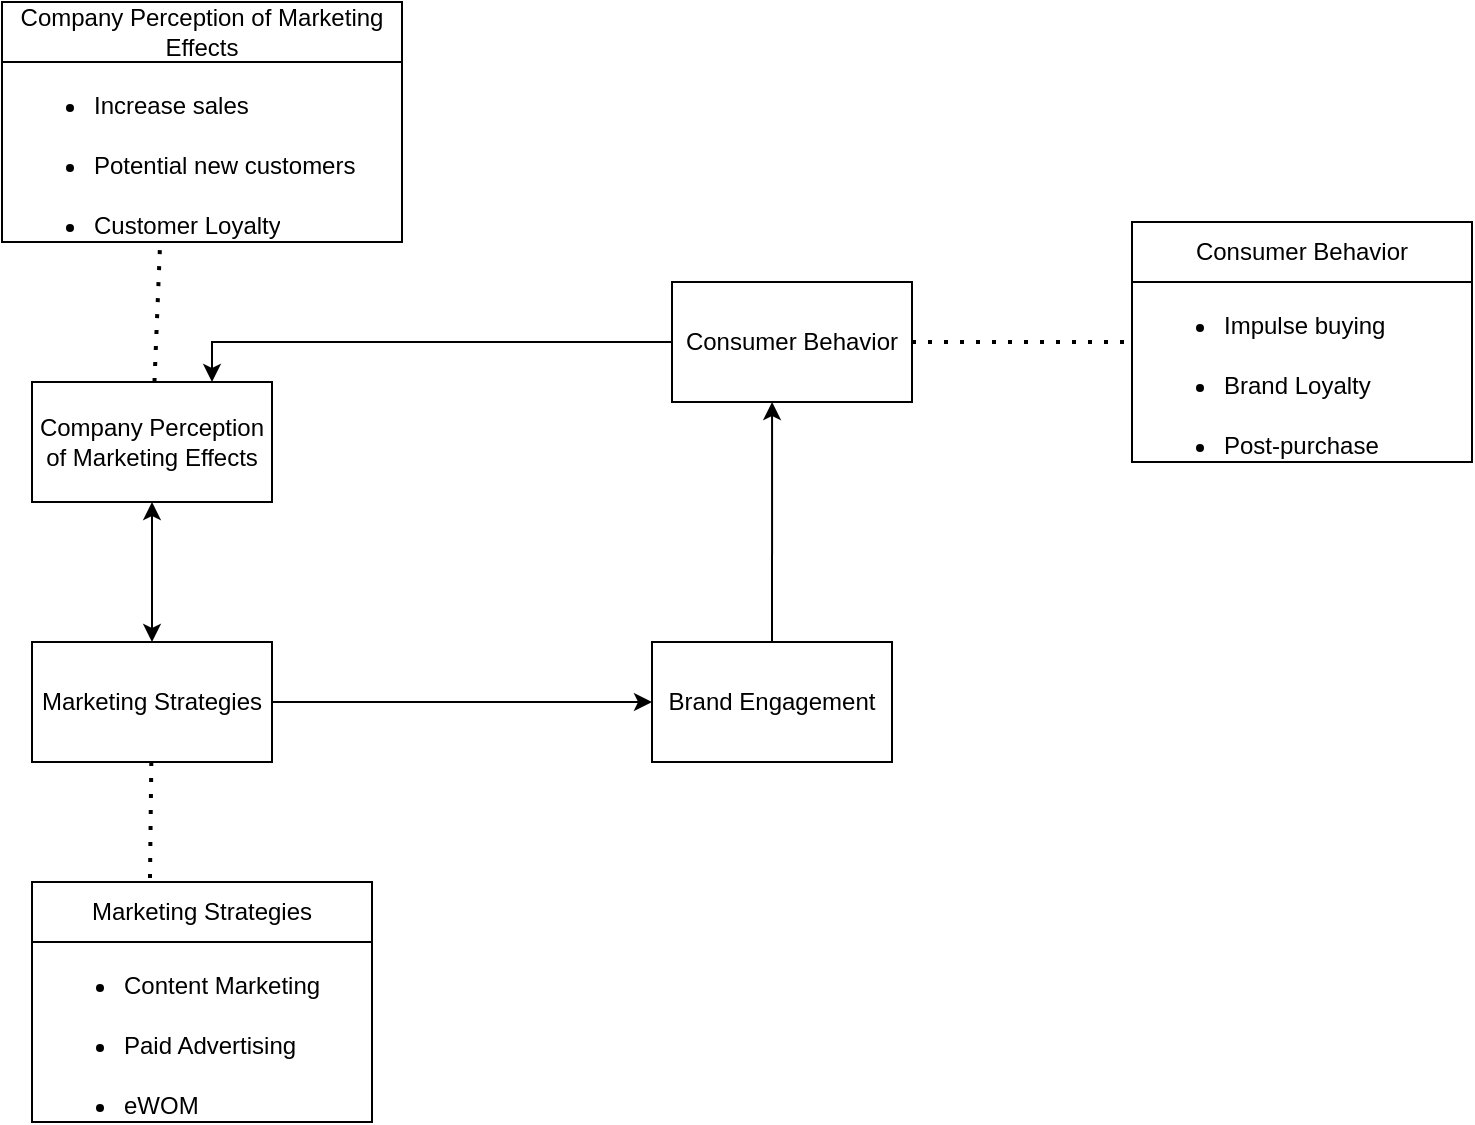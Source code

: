 <mxfile version="22.1.18" type="github">
  <diagram name="Page-1" id="1nGuXMW26l1K1cqTTkwk">
    <mxGraphModel dx="1434" dy="797" grid="1" gridSize="10" guides="1" tooltips="1" connect="1" arrows="1" fold="1" page="1" pageScale="1" pageWidth="850" pageHeight="1100" math="0" shadow="0">
      <root>
        <mxCell id="0" />
        <mxCell id="1" parent="0" />
        <mxCell id="tnxm2qvlTXdr01iVae7J-3" style="edgeStyle=orthogonalEdgeStyle;rounded=0;orthogonalLoop=1;jettySize=auto;html=1;exitX=1;exitY=0.5;exitDx=0;exitDy=0;entryX=0;entryY=0.5;entryDx=0;entryDy=0;" edge="1" parent="1" source="jXaG_EuulDBZ0MYkyjh--1" target="tnxm2qvlTXdr01iVae7J-1">
          <mxGeometry relative="1" as="geometry" />
        </mxCell>
        <mxCell id="jXaG_EuulDBZ0MYkyjh--1" value="Marketing Strategies" style="rounded=0;whiteSpace=wrap;html=1;" parent="1" vertex="1">
          <mxGeometry x="50" y="390" width="120" height="60" as="geometry" />
        </mxCell>
        <mxCell id="8z-XmxvexBa8rY3CdG4M-25" style="edgeStyle=orthogonalEdgeStyle;rounded=0;orthogonalLoop=1;jettySize=auto;html=1;entryX=0.75;entryY=0;entryDx=0;entryDy=0;" parent="1" source="jXaG_EuulDBZ0MYkyjh--2" target="jXaG_EuulDBZ0MYkyjh--5" edge="1">
          <mxGeometry relative="1" as="geometry" />
        </mxCell>
        <mxCell id="jXaG_EuulDBZ0MYkyjh--2" value="Consumer Behavior" style="rounded=0;whiteSpace=wrap;html=1;" parent="1" vertex="1">
          <mxGeometry x="370" y="210" width="120" height="60" as="geometry" />
        </mxCell>
        <mxCell id="jXaG_EuulDBZ0MYkyjh--5" value="Company Perception of Marketing Effects" style="rounded=0;whiteSpace=wrap;html=1;" parent="1" vertex="1">
          <mxGeometry x="50" y="260" width="120" height="60" as="geometry" />
        </mxCell>
        <mxCell id="8z-XmxvexBa8rY3CdG4M-3" value="Consumer Behavior" style="swimlane;fontStyle=0;childLayout=stackLayout;horizontal=1;startSize=30;horizontalStack=0;resizeParent=1;resizeParentMax=0;resizeLast=0;collapsible=1;marginBottom=0;whiteSpace=wrap;html=1;" parent="1" vertex="1">
          <mxGeometry x="600" y="180" width="170" height="120" as="geometry">
            <mxRectangle x="580" y="290" width="150" height="30" as="alternateBounds" />
          </mxGeometry>
        </mxCell>
        <mxCell id="8z-XmxvexBa8rY3CdG4M-4" value="&lt;ul style=&quot;border-color: var(--border-color);&quot;&gt;&lt;li style=&quot;border-color: var(--border-color);&quot;&gt;Impulse buying&lt;/li&gt;&lt;/ul&gt;" style="text;strokeColor=none;fillColor=none;align=left;verticalAlign=middle;spacingLeft=4;spacingRight=4;overflow=hidden;points=[[0,0.5],[1,0.5]];portConstraint=eastwest;rotatable=0;whiteSpace=wrap;html=1;" parent="8z-XmxvexBa8rY3CdG4M-3" vertex="1">
          <mxGeometry y="30" width="170" height="30" as="geometry" />
        </mxCell>
        <mxCell id="8z-XmxvexBa8rY3CdG4M-5" value="&lt;ul style=&quot;border-color: var(--border-color);&quot;&gt;&lt;li style=&quot;border-color: var(--border-color);&quot;&gt;Brand Loyalty&amp;nbsp; behavior&lt;/li&gt;&lt;li&gt;&lt;/li&gt;&lt;/ul&gt;" style="text;strokeColor=none;fillColor=none;align=left;verticalAlign=middle;spacingLeft=4;spacingRight=4;overflow=hidden;points=[[0,0.5],[1,0.5]];portConstraint=eastwest;rotatable=0;whiteSpace=wrap;html=1;" parent="8z-XmxvexBa8rY3CdG4M-3" vertex="1">
          <mxGeometry y="60" width="170" height="30" as="geometry" />
        </mxCell>
        <mxCell id="8z-XmxvexBa8rY3CdG4M-6" value="&lt;ul style=&quot;border-color: var(--border-color);&quot;&gt;&lt;li style=&quot;border-color: var(--border-color);&quot;&gt;Post-purchase behavior&lt;/li&gt;&lt;/ul&gt;" style="text;strokeColor=none;fillColor=none;align=left;verticalAlign=middle;spacingLeft=4;spacingRight=4;overflow=hidden;points=[[0,0.5],[1,0.5]];portConstraint=eastwest;rotatable=0;whiteSpace=wrap;html=1;" parent="8z-XmxvexBa8rY3CdG4M-3" vertex="1">
          <mxGeometry y="90" width="170" height="30" as="geometry" />
        </mxCell>
        <mxCell id="8z-XmxvexBa8rY3CdG4M-7" value="Company Perception of Marketing Effects" style="swimlane;fontStyle=0;childLayout=stackLayout;horizontal=1;startSize=30;horizontalStack=0;resizeParent=1;resizeParentMax=0;resizeLast=0;collapsible=1;marginBottom=0;whiteSpace=wrap;html=1;" parent="1" vertex="1">
          <mxGeometry x="35" y="70" width="200" height="120" as="geometry" />
        </mxCell>
        <mxCell id="8z-XmxvexBa8rY3CdG4M-8" value="&lt;ul style=&quot;border-color: var(--border-color);&quot;&gt;&lt;li style=&quot;border-color: var(--border-color);&quot;&gt;Increase sales&lt;/li&gt;&lt;/ul&gt;" style="text;strokeColor=none;fillColor=none;align=left;verticalAlign=middle;spacingLeft=4;spacingRight=4;overflow=hidden;points=[[0,0.5],[1,0.5]];portConstraint=eastwest;rotatable=0;whiteSpace=wrap;html=1;" parent="8z-XmxvexBa8rY3CdG4M-7" vertex="1">
          <mxGeometry y="30" width="200" height="30" as="geometry" />
        </mxCell>
        <mxCell id="8z-XmxvexBa8rY3CdG4M-9" value="&lt;ul style=&quot;border-color: var(--border-color);&quot;&gt;&lt;li&gt;Potential new customers&lt;/li&gt;&lt;/ul&gt;" style="text;strokeColor=none;fillColor=none;align=left;verticalAlign=middle;spacingLeft=4;spacingRight=4;overflow=hidden;points=[[0,0.5],[1,0.5]];portConstraint=eastwest;rotatable=0;whiteSpace=wrap;html=1;" parent="8z-XmxvexBa8rY3CdG4M-7" vertex="1">
          <mxGeometry y="60" width="200" height="30" as="geometry" />
        </mxCell>
        <mxCell id="8z-XmxvexBa8rY3CdG4M-10" value="&lt;ul style=&quot;border-color: var(--border-color);&quot;&gt;&lt;li style=&quot;border-color: var(--border-color);&quot;&gt;Customer Loyalty&lt;/li&gt;&lt;/ul&gt;" style="text;strokeColor=none;fillColor=none;align=left;verticalAlign=middle;spacingLeft=4;spacingRight=4;overflow=hidden;points=[[0,0.5],[1,0.5]];portConstraint=eastwest;rotatable=0;whiteSpace=wrap;html=1;" parent="8z-XmxvexBa8rY3CdG4M-7" vertex="1">
          <mxGeometry y="90" width="200" height="30" as="geometry" />
        </mxCell>
        <mxCell id="8z-XmxvexBa8rY3CdG4M-11" value="Marketing Strategies" style="swimlane;fontStyle=0;childLayout=stackLayout;horizontal=1;startSize=30;horizontalStack=0;resizeParent=1;resizeParentMax=0;resizeLast=0;collapsible=1;marginBottom=0;whiteSpace=wrap;html=1;" parent="1" vertex="1">
          <mxGeometry x="50" y="510" width="170" height="120" as="geometry" />
        </mxCell>
        <mxCell id="8z-XmxvexBa8rY3CdG4M-12" value="&lt;div&gt;&lt;ul style=&quot;border-color: var(--border-color);&quot;&gt;&lt;li style=&quot;border-color: var(--border-color);&quot;&gt;Content Marketing&lt;/li&gt;&lt;/ul&gt;&lt;/div&gt;" style="text;strokeColor=none;fillColor=none;align=left;verticalAlign=middle;spacingLeft=4;spacingRight=4;overflow=hidden;points=[[0,0.5],[1,0.5]];portConstraint=eastwest;rotatable=0;whiteSpace=wrap;html=1;" parent="8z-XmxvexBa8rY3CdG4M-11" vertex="1">
          <mxGeometry y="30" width="170" height="30" as="geometry" />
        </mxCell>
        <mxCell id="8z-XmxvexBa8rY3CdG4M-13" value="&lt;ul style=&quot;border-color: var(--border-color);&quot;&gt;&lt;li style=&quot;border-color: var(--border-color);&quot;&gt;Paid Advertising&lt;/li&gt;&lt;/ul&gt;" style="text;strokeColor=none;fillColor=none;align=left;verticalAlign=middle;spacingLeft=4;spacingRight=4;overflow=hidden;points=[[0,0.5],[1,0.5]];portConstraint=eastwest;rotatable=0;whiteSpace=wrap;html=1;" parent="8z-XmxvexBa8rY3CdG4M-11" vertex="1">
          <mxGeometry y="60" width="170" height="30" as="geometry" />
        </mxCell>
        <mxCell id="8z-XmxvexBa8rY3CdG4M-14" value="&lt;ul style=&quot;border-color: var(--border-color);&quot;&gt;&lt;li style=&quot;border-color: var(--border-color);&quot;&gt;eWOM&lt;/li&gt;&lt;/ul&gt;" style="text;strokeColor=none;fillColor=none;align=left;verticalAlign=middle;spacingLeft=4;spacingRight=4;overflow=hidden;points=[[0,0.5],[1,0.5]];portConstraint=eastwest;rotatable=0;whiteSpace=wrap;html=1;" parent="8z-XmxvexBa8rY3CdG4M-11" vertex="1">
          <mxGeometry y="90" width="170" height="30" as="geometry" />
        </mxCell>
        <mxCell id="8z-XmxvexBa8rY3CdG4M-15" value="" style="endArrow=none;dashed=1;html=1;dashPattern=1 3;strokeWidth=2;rounded=0;entryX=0.347;entryY=-0.017;entryDx=0;entryDy=0;entryPerimeter=0;" parent="1" source="jXaG_EuulDBZ0MYkyjh--1" target="8z-XmxvexBa8rY3CdG4M-11" edge="1">
          <mxGeometry width="50" height="50" relative="1" as="geometry">
            <mxPoint x="110" y="500" as="sourcePoint" />
            <mxPoint x="110" y="500" as="targetPoint" />
          </mxGeometry>
        </mxCell>
        <mxCell id="8z-XmxvexBa8rY3CdG4M-16" value="" style="endArrow=none;dashed=1;html=1;dashPattern=1 3;strokeWidth=2;rounded=0;" parent="1" source="jXaG_EuulDBZ0MYkyjh--2" target="8z-XmxvexBa8rY3CdG4M-3" edge="1">
          <mxGeometry width="50" height="50" relative="1" as="geometry">
            <mxPoint x="420" y="430" as="sourcePoint" />
            <mxPoint x="560" y="350" as="targetPoint" />
          </mxGeometry>
        </mxCell>
        <mxCell id="8z-XmxvexBa8rY3CdG4M-20" value="" style="endArrow=none;dashed=1;html=1;dashPattern=1 3;strokeWidth=2;rounded=0;entryX=0.395;entryY=1.067;entryDx=0;entryDy=0;entryPerimeter=0;" parent="1" source="jXaG_EuulDBZ0MYkyjh--5" target="8z-XmxvexBa8rY3CdG4M-10" edge="1">
          <mxGeometry width="50" height="50" relative="1" as="geometry">
            <mxPoint x="110" y="230" as="sourcePoint" />
            <mxPoint x="160" y="180" as="targetPoint" />
          </mxGeometry>
        </mxCell>
        <mxCell id="tnxm2qvlTXdr01iVae7J-1" value="Brand Engagement" style="rounded=0;whiteSpace=wrap;html=1;" vertex="1" parent="1">
          <mxGeometry x="360" y="390" width="120" height="60" as="geometry" />
        </mxCell>
        <mxCell id="tnxm2qvlTXdr01iVae7J-2" value="" style="endArrow=classic;startArrow=classic;html=1;rounded=0;entryX=0.5;entryY=1;entryDx=0;entryDy=0;exitX=0.5;exitY=0;exitDx=0;exitDy=0;" edge="1" parent="1" source="jXaG_EuulDBZ0MYkyjh--1" target="jXaG_EuulDBZ0MYkyjh--5">
          <mxGeometry width="50" height="50" relative="1" as="geometry">
            <mxPoint x="80" y="380" as="sourcePoint" />
            <mxPoint x="130" y="330" as="targetPoint" />
          </mxGeometry>
        </mxCell>
        <mxCell id="tnxm2qvlTXdr01iVae7J-4" style="edgeStyle=orthogonalEdgeStyle;rounded=0;orthogonalLoop=1;jettySize=auto;html=1;exitX=0.5;exitY=0;exitDx=0;exitDy=0;entryX=0.417;entryY=1;entryDx=0;entryDy=0;entryPerimeter=0;" edge="1" parent="1" source="tnxm2qvlTXdr01iVae7J-1" target="jXaG_EuulDBZ0MYkyjh--2">
          <mxGeometry relative="1" as="geometry" />
        </mxCell>
      </root>
    </mxGraphModel>
  </diagram>
</mxfile>
